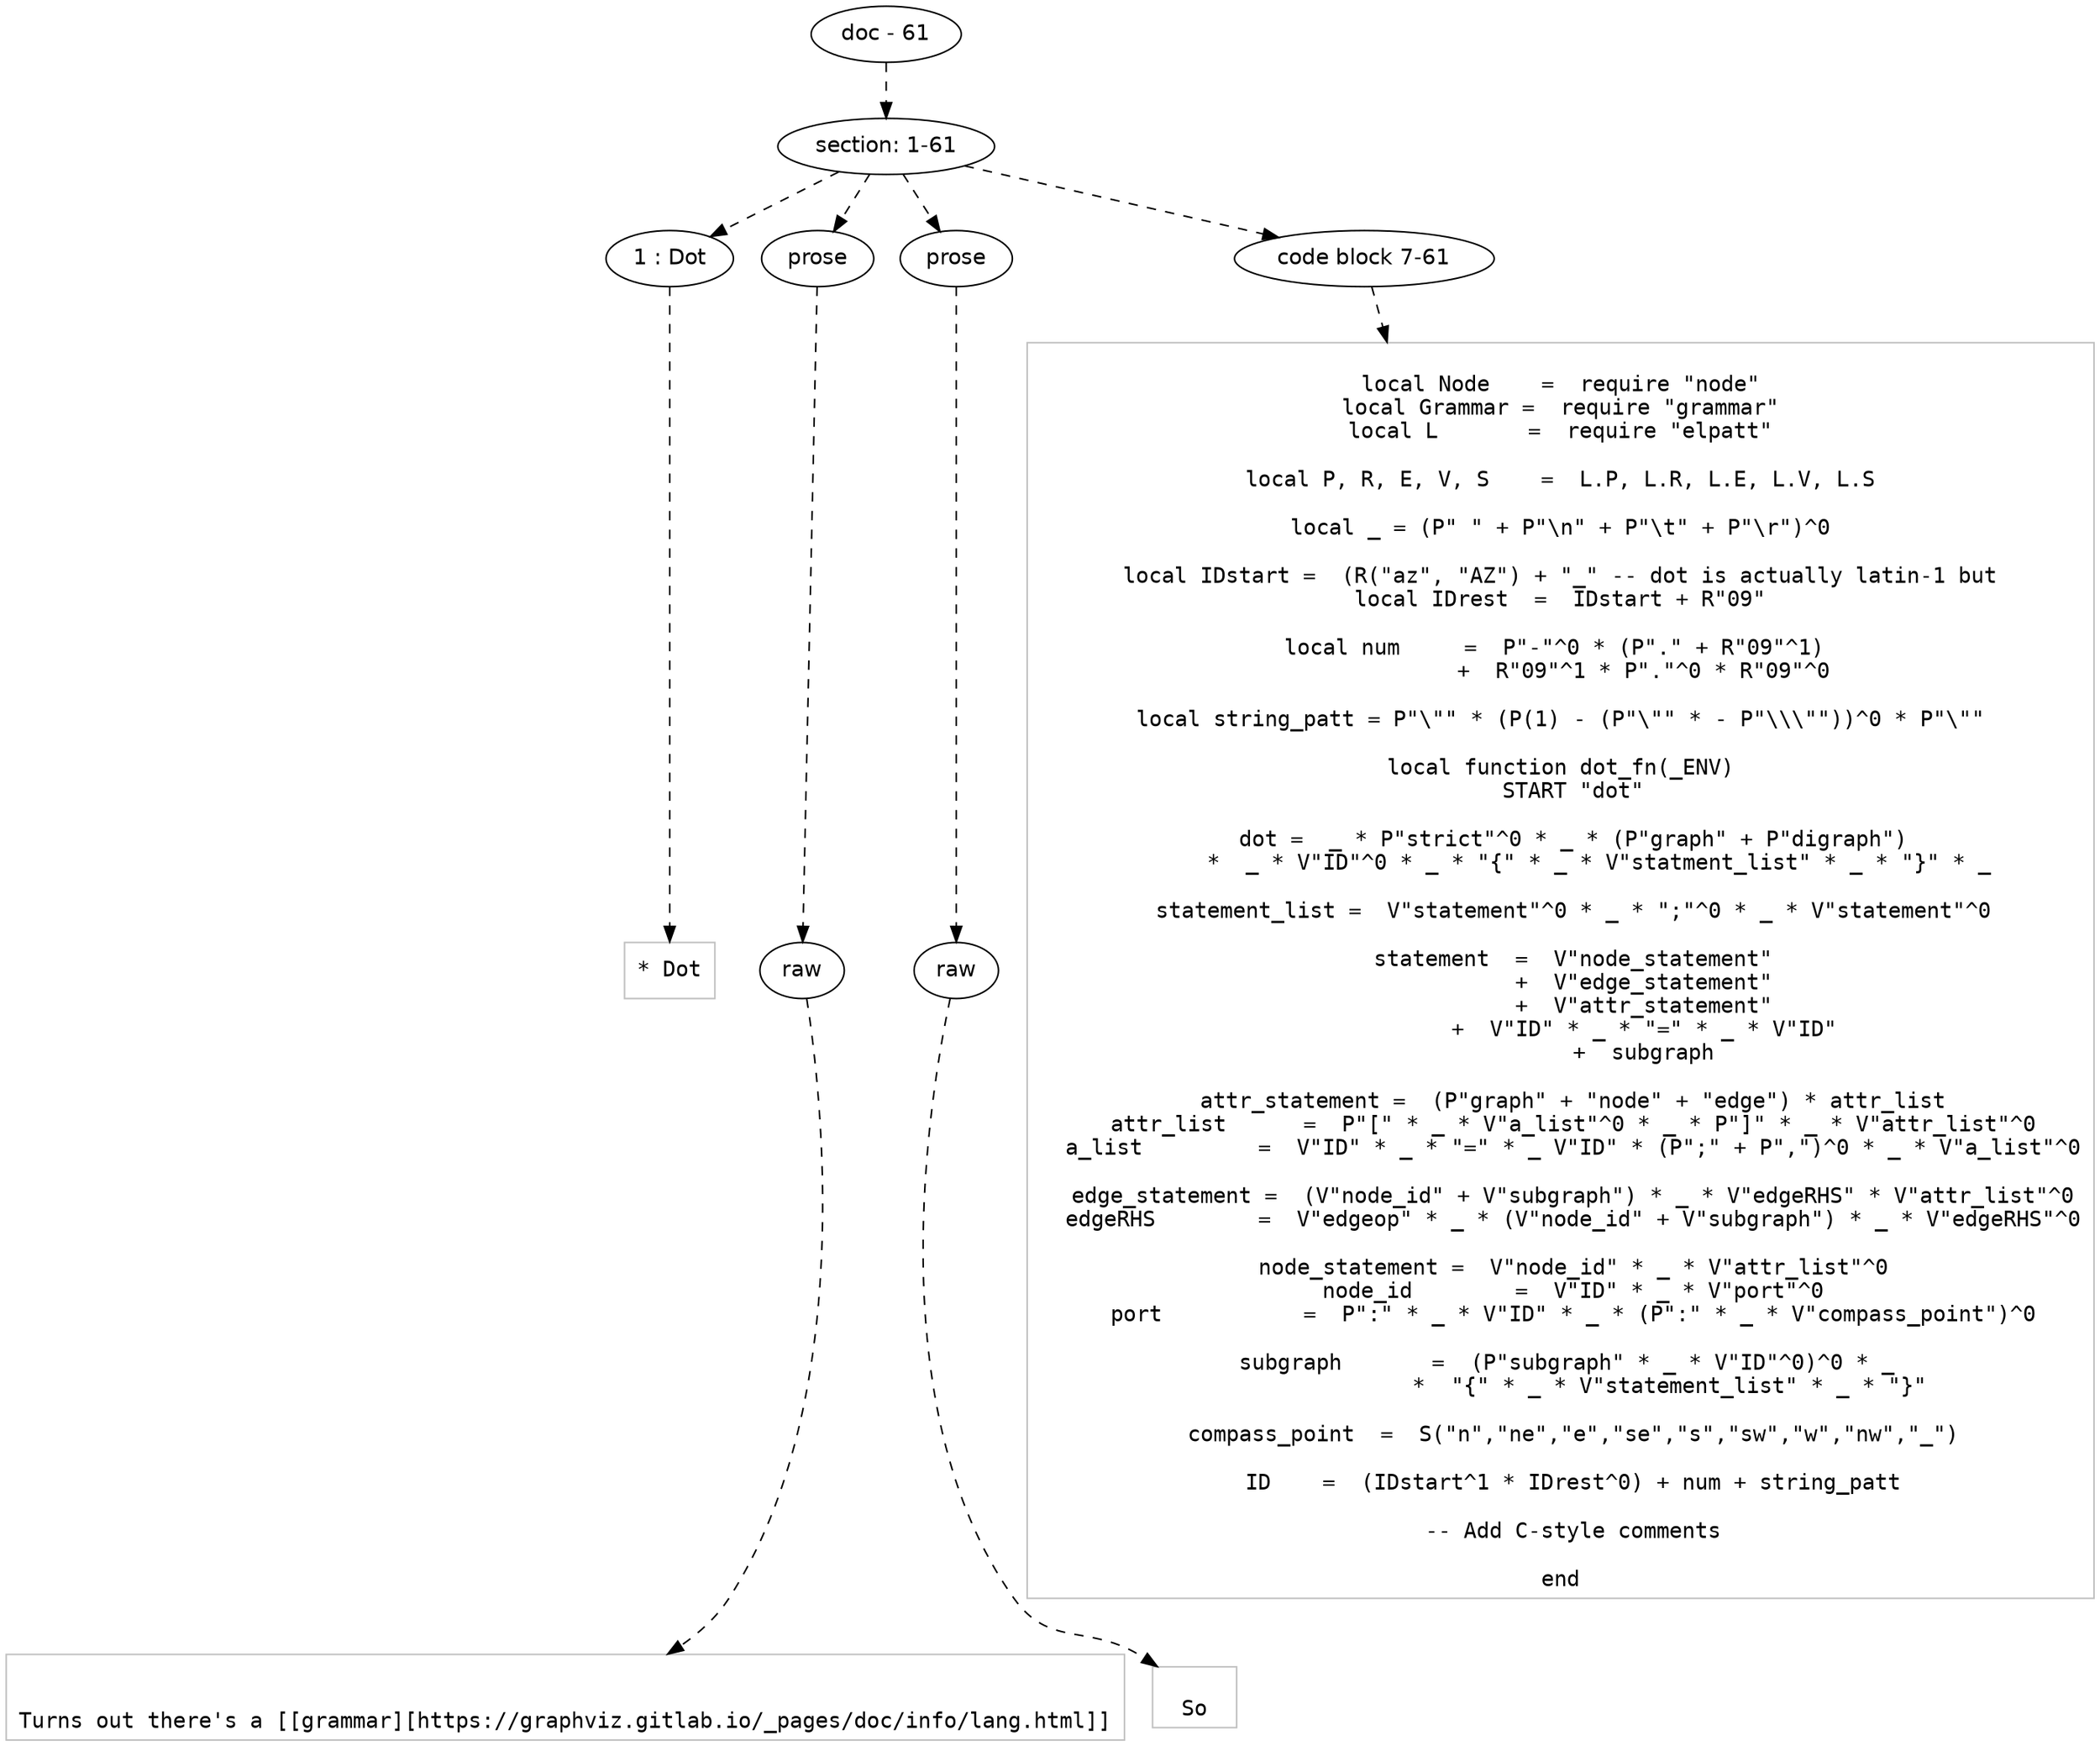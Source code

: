 digraph lpegNode {

node [fontname=Helvetica]
edge [style=dashed]

doc_0 [label="doc - 61"]


doc_0 -> { section_1}
{rank=same; section_1}

section_1 [label="section: 1-61"]


// END RANK doc_0

section_1 -> { header_2 prose_3 prose_4 codeblock_5}
{rank=same; header_2 prose_3 prose_4 codeblock_5}

header_2 [label="1 : Dot"]

prose_3 [label="prose"]

prose_4 [label="prose"]

codeblock_5 [label="code block 7-61"]


// END RANK section_1

header_2 -> leaf_6
leaf_6  [color=Gray,shape=rectangle,fontname=Inconsolata,label="* Dot"]
// END RANK header_2

prose_3 -> { raw_7}
{rank=same; raw_7}

raw_7 [label="raw"]


// END RANK prose_3

raw_7 -> leaf_8
leaf_8  [color=Gray,shape=rectangle,fontname=Inconsolata,label="

Turns out there's a [[grammar][https://graphviz.gitlab.io/_pages/doc/info/lang.html]]
"]
// END RANK raw_7

prose_4 -> { raw_9}
{rank=same; raw_9}

raw_9 [label="raw"]


// END RANK prose_4

raw_9 -> leaf_10
leaf_10  [color=Gray,shape=rectangle,fontname=Inconsolata,label="
So
"]
// END RANK raw_9

codeblock_5 -> leaf_11
leaf_11  [color=Gray,shape=rectangle,fontname=Inconsolata,label="
local Node    =  require \"node\"
local Grammar =  require \"grammar\"
local L       =  require \"elpatt\"

local P, R, E, V, S    =  L.P, L.R, L.E, L.V, L.S

local _ = (P\" \" + P\"\\n\" + P\"\\t\" + P\"\\r\")^0

local IDstart =  (R(\"az\", \"AZ\") + \"_\" -- dot is actually latin-1 but
local IDrest  =  IDstart + R\"09\"

local num     =  P\"-\"^0 * (P\".\" + R\"09\"^1) 
              +  R\"09\"^1 * P\".\"^0 * R\"09\"^0 

local string_patt = P\"\\\"\" * (P(1) - (P\"\\\"\" * - P\"\\\\\\\"\"))^0 * P\"\\\"\"

local function dot_fn(_ENV)
  START \"dot\"

  dot =  _ * P\"strict\"^0 * _ * (P\"graph\" + P\"digraph\")
      *  _ * V\"ID\"^0 * _ * \"{\" * _ * V\"statment_list\" * _ * \"}\" * _

  statement_list =  V\"statement\"^0 * _ * \";\"^0 * _ * V\"statement\"^0

  statement  =  V\"node_statement\"
             +  V\"edge_statement\"
             +  V\"attr_statement\"
             +  V\"ID\" * _ * \"=\" * _ * V\"ID\"
             +  subgraph

  attr_statement =  (P\"graph\" + \"node\" + \"edge\") * attr_list
  attr_list      =  P\"[\" * _ * V\"a_list\"^0 * _ * P\"]\" * _ * V\"attr_list\"^0
  a_list         =  V\"ID\" * _ * \"=\" * _ V\"ID\" * (P\";\" + P\",\")^0 * _ * V\"a_list\"^0

  edge_statement =  (V\"node_id\" + V\"subgraph\") * _ * V\"edgeRHS\" * V\"attr_list\"^0
  edgeRHS        =  V\"edgeop\" * _ * (V\"node_id\" + V\"subgraph\") * _ * V\"edgeRHS\"^0

  node_statement =  V\"node_id\" * _ * V\"attr_list\"^0
  node_id        =  V\"ID\" * _ * V\"port\"^0
  port           =  P\":\" * _ * V\"ID\" * _ * (P\":\" * _ * V\"compass_point\")^0

  subgraph       =  (P\"subgraph\" * _ * V\"ID\"^0)^0 * _ 
                 *  \"{\" * _ * V\"statement_list\" * _ * \"}\"

  compass_point  =  S(\"n\",\"ne\",\"e\",\"se\",\"s\",\"sw\",\"w\",\"nw\",\"_\")

  ID    =  (IDstart^1 * IDrest^0) + num + string_patt

  -- Add C-style comments

end
"]
// END RANK codeblock_5


}
